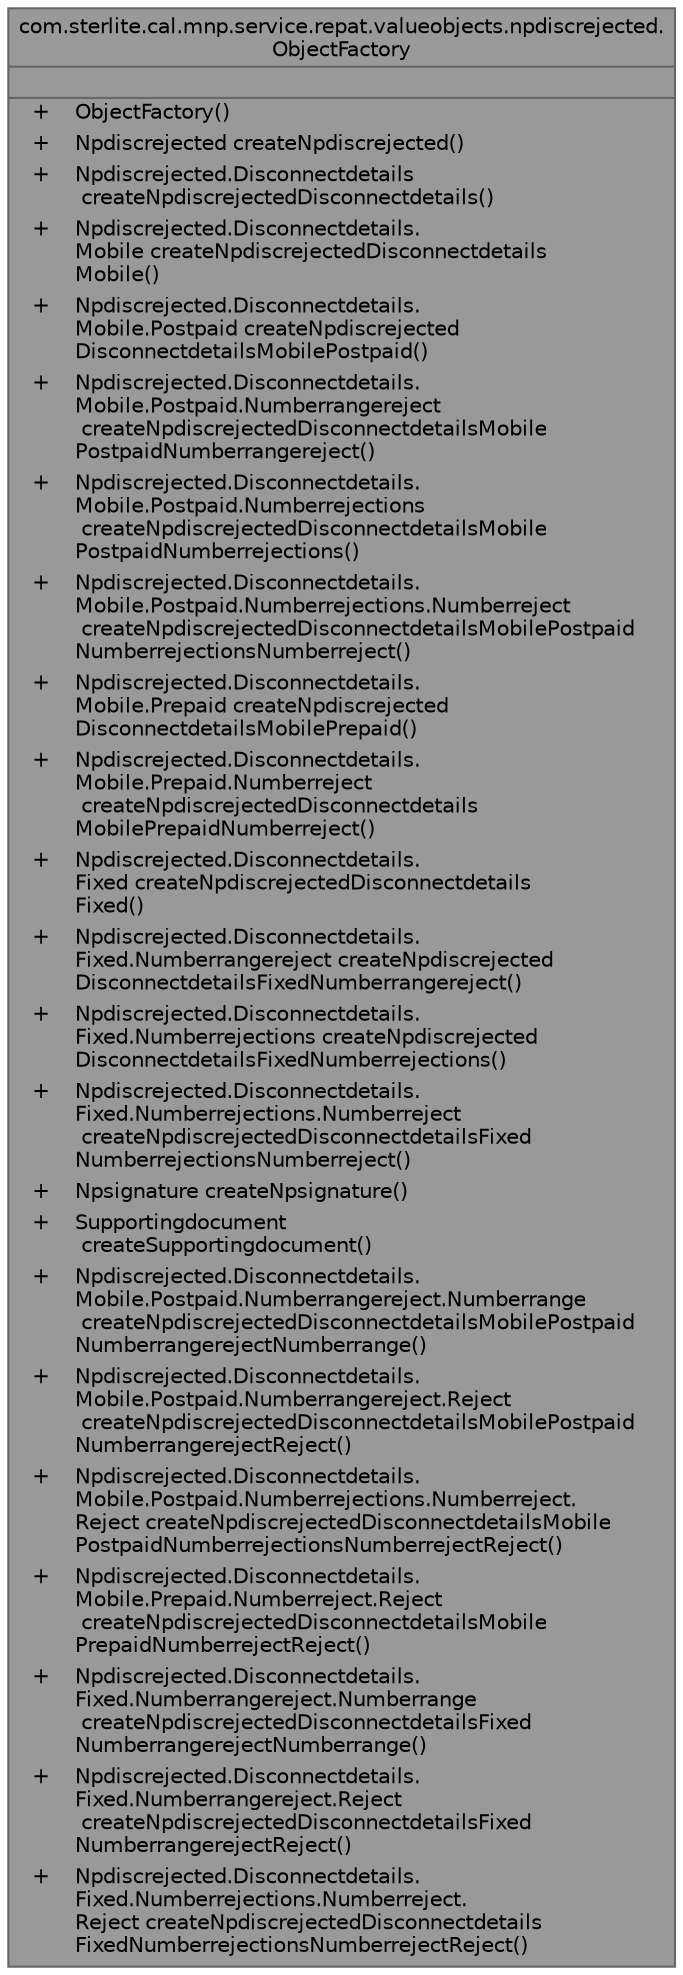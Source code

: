 digraph "com.sterlite.cal.mnp.service.repat.valueobjects.npdiscrejected.ObjectFactory"
{
 // LATEX_PDF_SIZE
  bgcolor="transparent";
  edge [fontname=Helvetica,fontsize=10,labelfontname=Helvetica,labelfontsize=10];
  node [fontname=Helvetica,fontsize=10,shape=box,height=0.2,width=0.4];
  Node1 [id="Node000001",shape=plain,label=<<TABLE CELLBORDER="0" BORDER="1"><TR><TD COLSPAN="2" CELLPADDING="1" CELLSPACING="0">com.sterlite.cal.mnp.service.repat.valueobjects.npdiscrejected.<BR ALIGN="LEFT"/>ObjectFactory</TD></TR>
<HR/>
<TR><TD COLSPAN="2" CELLPADDING="1" CELLSPACING="0">&nbsp;</TD></TR>
<HR/>
<TR><TD VALIGN="top" CELLPADDING="1" CELLSPACING="0">+</TD><TD VALIGN="top" ALIGN="LEFT" CELLPADDING="1" CELLSPACING="0">ObjectFactory()<BR ALIGN="LEFT"/></TD></TR>
<TR><TD VALIGN="top" CELLPADDING="1" CELLSPACING="0">+</TD><TD VALIGN="top" ALIGN="LEFT" CELLPADDING="1" CELLSPACING="0">Npdiscrejected createNpdiscrejected()<BR ALIGN="LEFT"/></TD></TR>
<TR><TD VALIGN="top" CELLPADDING="1" CELLSPACING="0">+</TD><TD VALIGN="top" ALIGN="LEFT" CELLPADDING="1" CELLSPACING="0">Npdiscrejected.Disconnectdetails<BR ALIGN="LEFT"/> createNpdiscrejectedDisconnectdetails()<BR ALIGN="LEFT"/></TD></TR>
<TR><TD VALIGN="top" CELLPADDING="1" CELLSPACING="0">+</TD><TD VALIGN="top" ALIGN="LEFT" CELLPADDING="1" CELLSPACING="0">Npdiscrejected.Disconnectdetails.<BR ALIGN="LEFT"/>Mobile createNpdiscrejectedDisconnectdetails<BR ALIGN="LEFT"/>Mobile()<BR ALIGN="LEFT"/></TD></TR>
<TR><TD VALIGN="top" CELLPADDING="1" CELLSPACING="0">+</TD><TD VALIGN="top" ALIGN="LEFT" CELLPADDING="1" CELLSPACING="0">Npdiscrejected.Disconnectdetails.<BR ALIGN="LEFT"/>Mobile.Postpaid createNpdiscrejected<BR ALIGN="LEFT"/>DisconnectdetailsMobilePostpaid()<BR ALIGN="LEFT"/></TD></TR>
<TR><TD VALIGN="top" CELLPADDING="1" CELLSPACING="0">+</TD><TD VALIGN="top" ALIGN="LEFT" CELLPADDING="1" CELLSPACING="0">Npdiscrejected.Disconnectdetails.<BR ALIGN="LEFT"/>Mobile.Postpaid.Numberrangereject<BR ALIGN="LEFT"/> createNpdiscrejectedDisconnectdetailsMobile<BR ALIGN="LEFT"/>PostpaidNumberrangereject()<BR ALIGN="LEFT"/></TD></TR>
<TR><TD VALIGN="top" CELLPADDING="1" CELLSPACING="0">+</TD><TD VALIGN="top" ALIGN="LEFT" CELLPADDING="1" CELLSPACING="0">Npdiscrejected.Disconnectdetails.<BR ALIGN="LEFT"/>Mobile.Postpaid.Numberrejections<BR ALIGN="LEFT"/> createNpdiscrejectedDisconnectdetailsMobile<BR ALIGN="LEFT"/>PostpaidNumberrejections()<BR ALIGN="LEFT"/></TD></TR>
<TR><TD VALIGN="top" CELLPADDING="1" CELLSPACING="0">+</TD><TD VALIGN="top" ALIGN="LEFT" CELLPADDING="1" CELLSPACING="0">Npdiscrejected.Disconnectdetails.<BR ALIGN="LEFT"/>Mobile.Postpaid.Numberrejections.Numberreject<BR ALIGN="LEFT"/> createNpdiscrejectedDisconnectdetailsMobilePostpaid<BR ALIGN="LEFT"/>NumberrejectionsNumberreject()<BR ALIGN="LEFT"/></TD></TR>
<TR><TD VALIGN="top" CELLPADDING="1" CELLSPACING="0">+</TD><TD VALIGN="top" ALIGN="LEFT" CELLPADDING="1" CELLSPACING="0">Npdiscrejected.Disconnectdetails.<BR ALIGN="LEFT"/>Mobile.Prepaid createNpdiscrejected<BR ALIGN="LEFT"/>DisconnectdetailsMobilePrepaid()<BR ALIGN="LEFT"/></TD></TR>
<TR><TD VALIGN="top" CELLPADDING="1" CELLSPACING="0">+</TD><TD VALIGN="top" ALIGN="LEFT" CELLPADDING="1" CELLSPACING="0">Npdiscrejected.Disconnectdetails.<BR ALIGN="LEFT"/>Mobile.Prepaid.Numberreject<BR ALIGN="LEFT"/> createNpdiscrejectedDisconnectdetails<BR ALIGN="LEFT"/>MobilePrepaidNumberreject()<BR ALIGN="LEFT"/></TD></TR>
<TR><TD VALIGN="top" CELLPADDING="1" CELLSPACING="0">+</TD><TD VALIGN="top" ALIGN="LEFT" CELLPADDING="1" CELLSPACING="0">Npdiscrejected.Disconnectdetails.<BR ALIGN="LEFT"/>Fixed createNpdiscrejectedDisconnectdetails<BR ALIGN="LEFT"/>Fixed()<BR ALIGN="LEFT"/></TD></TR>
<TR><TD VALIGN="top" CELLPADDING="1" CELLSPACING="0">+</TD><TD VALIGN="top" ALIGN="LEFT" CELLPADDING="1" CELLSPACING="0">Npdiscrejected.Disconnectdetails.<BR ALIGN="LEFT"/>Fixed.Numberrangereject createNpdiscrejected<BR ALIGN="LEFT"/>DisconnectdetailsFixedNumberrangereject()<BR ALIGN="LEFT"/></TD></TR>
<TR><TD VALIGN="top" CELLPADDING="1" CELLSPACING="0">+</TD><TD VALIGN="top" ALIGN="LEFT" CELLPADDING="1" CELLSPACING="0">Npdiscrejected.Disconnectdetails.<BR ALIGN="LEFT"/>Fixed.Numberrejections createNpdiscrejected<BR ALIGN="LEFT"/>DisconnectdetailsFixedNumberrejections()<BR ALIGN="LEFT"/></TD></TR>
<TR><TD VALIGN="top" CELLPADDING="1" CELLSPACING="0">+</TD><TD VALIGN="top" ALIGN="LEFT" CELLPADDING="1" CELLSPACING="0">Npdiscrejected.Disconnectdetails.<BR ALIGN="LEFT"/>Fixed.Numberrejections.Numberreject<BR ALIGN="LEFT"/> createNpdiscrejectedDisconnectdetailsFixed<BR ALIGN="LEFT"/>NumberrejectionsNumberreject()<BR ALIGN="LEFT"/></TD></TR>
<TR><TD VALIGN="top" CELLPADDING="1" CELLSPACING="0">+</TD><TD VALIGN="top" ALIGN="LEFT" CELLPADDING="1" CELLSPACING="0">Npsignature createNpsignature()<BR ALIGN="LEFT"/></TD></TR>
<TR><TD VALIGN="top" CELLPADDING="1" CELLSPACING="0">+</TD><TD VALIGN="top" ALIGN="LEFT" CELLPADDING="1" CELLSPACING="0">Supportingdocument<BR ALIGN="LEFT"/> createSupportingdocument()<BR ALIGN="LEFT"/></TD></TR>
<TR><TD VALIGN="top" CELLPADDING="1" CELLSPACING="0">+</TD><TD VALIGN="top" ALIGN="LEFT" CELLPADDING="1" CELLSPACING="0">Npdiscrejected.Disconnectdetails.<BR ALIGN="LEFT"/>Mobile.Postpaid.Numberrangereject.Numberrange<BR ALIGN="LEFT"/> createNpdiscrejectedDisconnectdetailsMobilePostpaid<BR ALIGN="LEFT"/>NumberrangerejectNumberrange()<BR ALIGN="LEFT"/></TD></TR>
<TR><TD VALIGN="top" CELLPADDING="1" CELLSPACING="0">+</TD><TD VALIGN="top" ALIGN="LEFT" CELLPADDING="1" CELLSPACING="0">Npdiscrejected.Disconnectdetails.<BR ALIGN="LEFT"/>Mobile.Postpaid.Numberrangereject.Reject<BR ALIGN="LEFT"/> createNpdiscrejectedDisconnectdetailsMobilePostpaid<BR ALIGN="LEFT"/>NumberrangerejectReject()<BR ALIGN="LEFT"/></TD></TR>
<TR><TD VALIGN="top" CELLPADDING="1" CELLSPACING="0">+</TD><TD VALIGN="top" ALIGN="LEFT" CELLPADDING="1" CELLSPACING="0">Npdiscrejected.Disconnectdetails.<BR ALIGN="LEFT"/>Mobile.Postpaid.Numberrejections.Numberreject.<BR ALIGN="LEFT"/>Reject createNpdiscrejectedDisconnectdetailsMobile<BR ALIGN="LEFT"/>PostpaidNumberrejectionsNumberrejectReject()<BR ALIGN="LEFT"/></TD></TR>
<TR><TD VALIGN="top" CELLPADDING="1" CELLSPACING="0">+</TD><TD VALIGN="top" ALIGN="LEFT" CELLPADDING="1" CELLSPACING="0">Npdiscrejected.Disconnectdetails.<BR ALIGN="LEFT"/>Mobile.Prepaid.Numberreject.Reject<BR ALIGN="LEFT"/> createNpdiscrejectedDisconnectdetailsMobile<BR ALIGN="LEFT"/>PrepaidNumberrejectReject()<BR ALIGN="LEFT"/></TD></TR>
<TR><TD VALIGN="top" CELLPADDING="1" CELLSPACING="0">+</TD><TD VALIGN="top" ALIGN="LEFT" CELLPADDING="1" CELLSPACING="0">Npdiscrejected.Disconnectdetails.<BR ALIGN="LEFT"/>Fixed.Numberrangereject.Numberrange<BR ALIGN="LEFT"/> createNpdiscrejectedDisconnectdetailsFixed<BR ALIGN="LEFT"/>NumberrangerejectNumberrange()<BR ALIGN="LEFT"/></TD></TR>
<TR><TD VALIGN="top" CELLPADDING="1" CELLSPACING="0">+</TD><TD VALIGN="top" ALIGN="LEFT" CELLPADDING="1" CELLSPACING="0">Npdiscrejected.Disconnectdetails.<BR ALIGN="LEFT"/>Fixed.Numberrangereject.Reject<BR ALIGN="LEFT"/> createNpdiscrejectedDisconnectdetailsFixed<BR ALIGN="LEFT"/>NumberrangerejectReject()<BR ALIGN="LEFT"/></TD></TR>
<TR><TD VALIGN="top" CELLPADDING="1" CELLSPACING="0">+</TD><TD VALIGN="top" ALIGN="LEFT" CELLPADDING="1" CELLSPACING="0">Npdiscrejected.Disconnectdetails.<BR ALIGN="LEFT"/>Fixed.Numberrejections.Numberreject.<BR ALIGN="LEFT"/>Reject createNpdiscrejectedDisconnectdetails<BR ALIGN="LEFT"/>FixedNumberrejectionsNumberrejectReject()<BR ALIGN="LEFT"/></TD></TR>
</TABLE>>
,height=0.2,width=0.4,color="gray40", fillcolor="grey60", style="filled", fontcolor="black",tooltip=" "];
}
